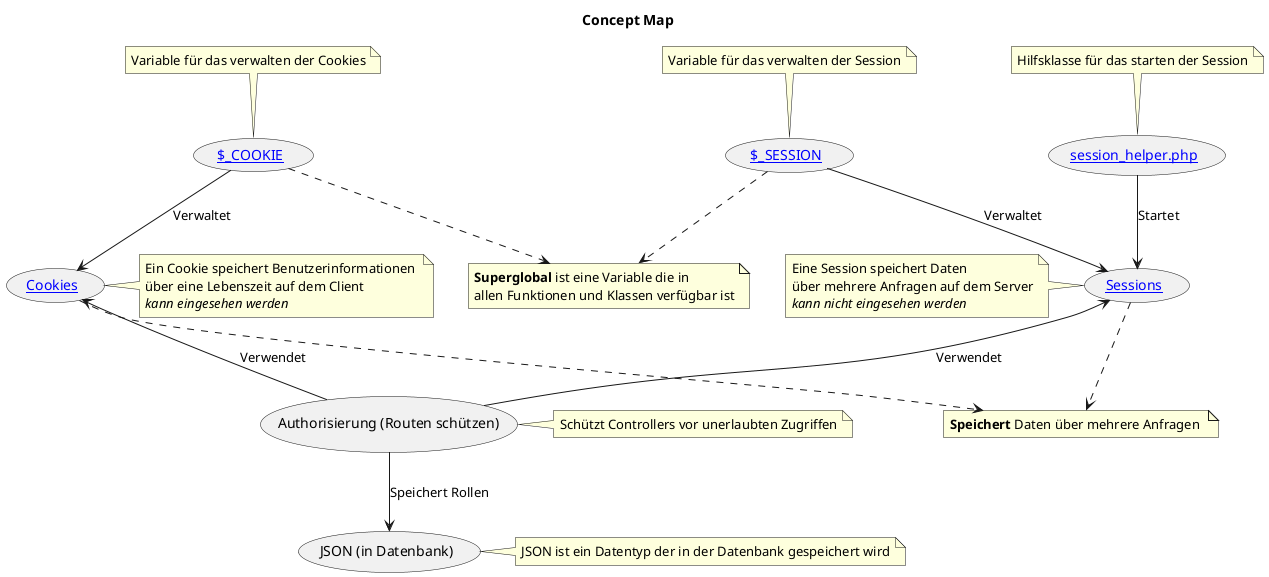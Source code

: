 @startuml
title "Concept Map"
skinparam backgroundcolor transparent

' Begriffe
([[https://bztfinformatik.github.io/lernportfolio-21r8390-php/PHP/SessionCookie/Sessions/ Sessions]]) as (ses)
([[https://bztfinformatik.github.io/lernportfolio-21r8390-php/PHP/SessionCookie/Cookies/ Cookies]]) as (cok)
([[https://bztfinformatik.github.io/lernportfolio-21r8390-php/PHP/SessionCookie/Sessions/#wie-verwalte-ich-daten-in-einer-session $_SESSION]]) as (varses)
([[https://bztfinformatik.github.io/lernportfolio-21r8390-php/PHP/SessionCookie/Cookies/#wie-kann-ich-cookies-auslesen $_COOKIE]]) as (varcok)
([[https://bztfinformatik.github.io/lernportfolio-21r8390-php/PHP/SessionCookie/Sessions/#wie-erstelle-ich-eine-session session_helper.php]]) as (helper)
(Authorisierung &#40;Routen schützen&#41;) as (auth)
(JSON &#40;in Datenbank&#41;) as (json)

' Beziehungen
note left of (ses)
    Eine Session speichert Daten 
    über mehrere Anfragen auf dem Server
    <i>kann nicht eingesehen werden</i>
end note

note right of (cok)
    Ein Cookie speichert Benutzerinformationen 
    über eine Lebenszeit auf dem Client
    <i>kann eingesehen werden</i>
end note

note top of (varses)
    Variable für das verwalten der Session
end note

note top of (varcok)
    Variable für das verwalten der Cookies
end note

note top of (helper)
    Hilfsklasse für das starten der Session
end note

note right of (auth)
    Schützt Controllers vor unerlaubten Zugriffen
end note

note right of (json)
    JSON ist ein Datentyp der in der Datenbank gespeichert wird
end note

' Zusammenhänge
note as Superglobal
    <b>Superglobal</b> ist eine Variable die in 
    allen Funktionen und Klassen verfügbar ist
end note

note as Speichern
    <b>Speichert</b> Daten über mehrere Anfragen 
end note

' Gruppierungen
varses ..> Superglobal
varcok ..> Superglobal

ses ..> Speichern
cok ..> Speichern

' Zusammenhänge
(varses) -down-> (ses) : Verwaltet
(varcok) -down-> (cok) : Verwaltet

(auth) -up-> (ses) : Verwendet
(auth) -up-> (cok) : Verwendet
(auth) -down-> (json) : Speichert Rollen

(helper) -down-> (ses) : Startet
@enduml